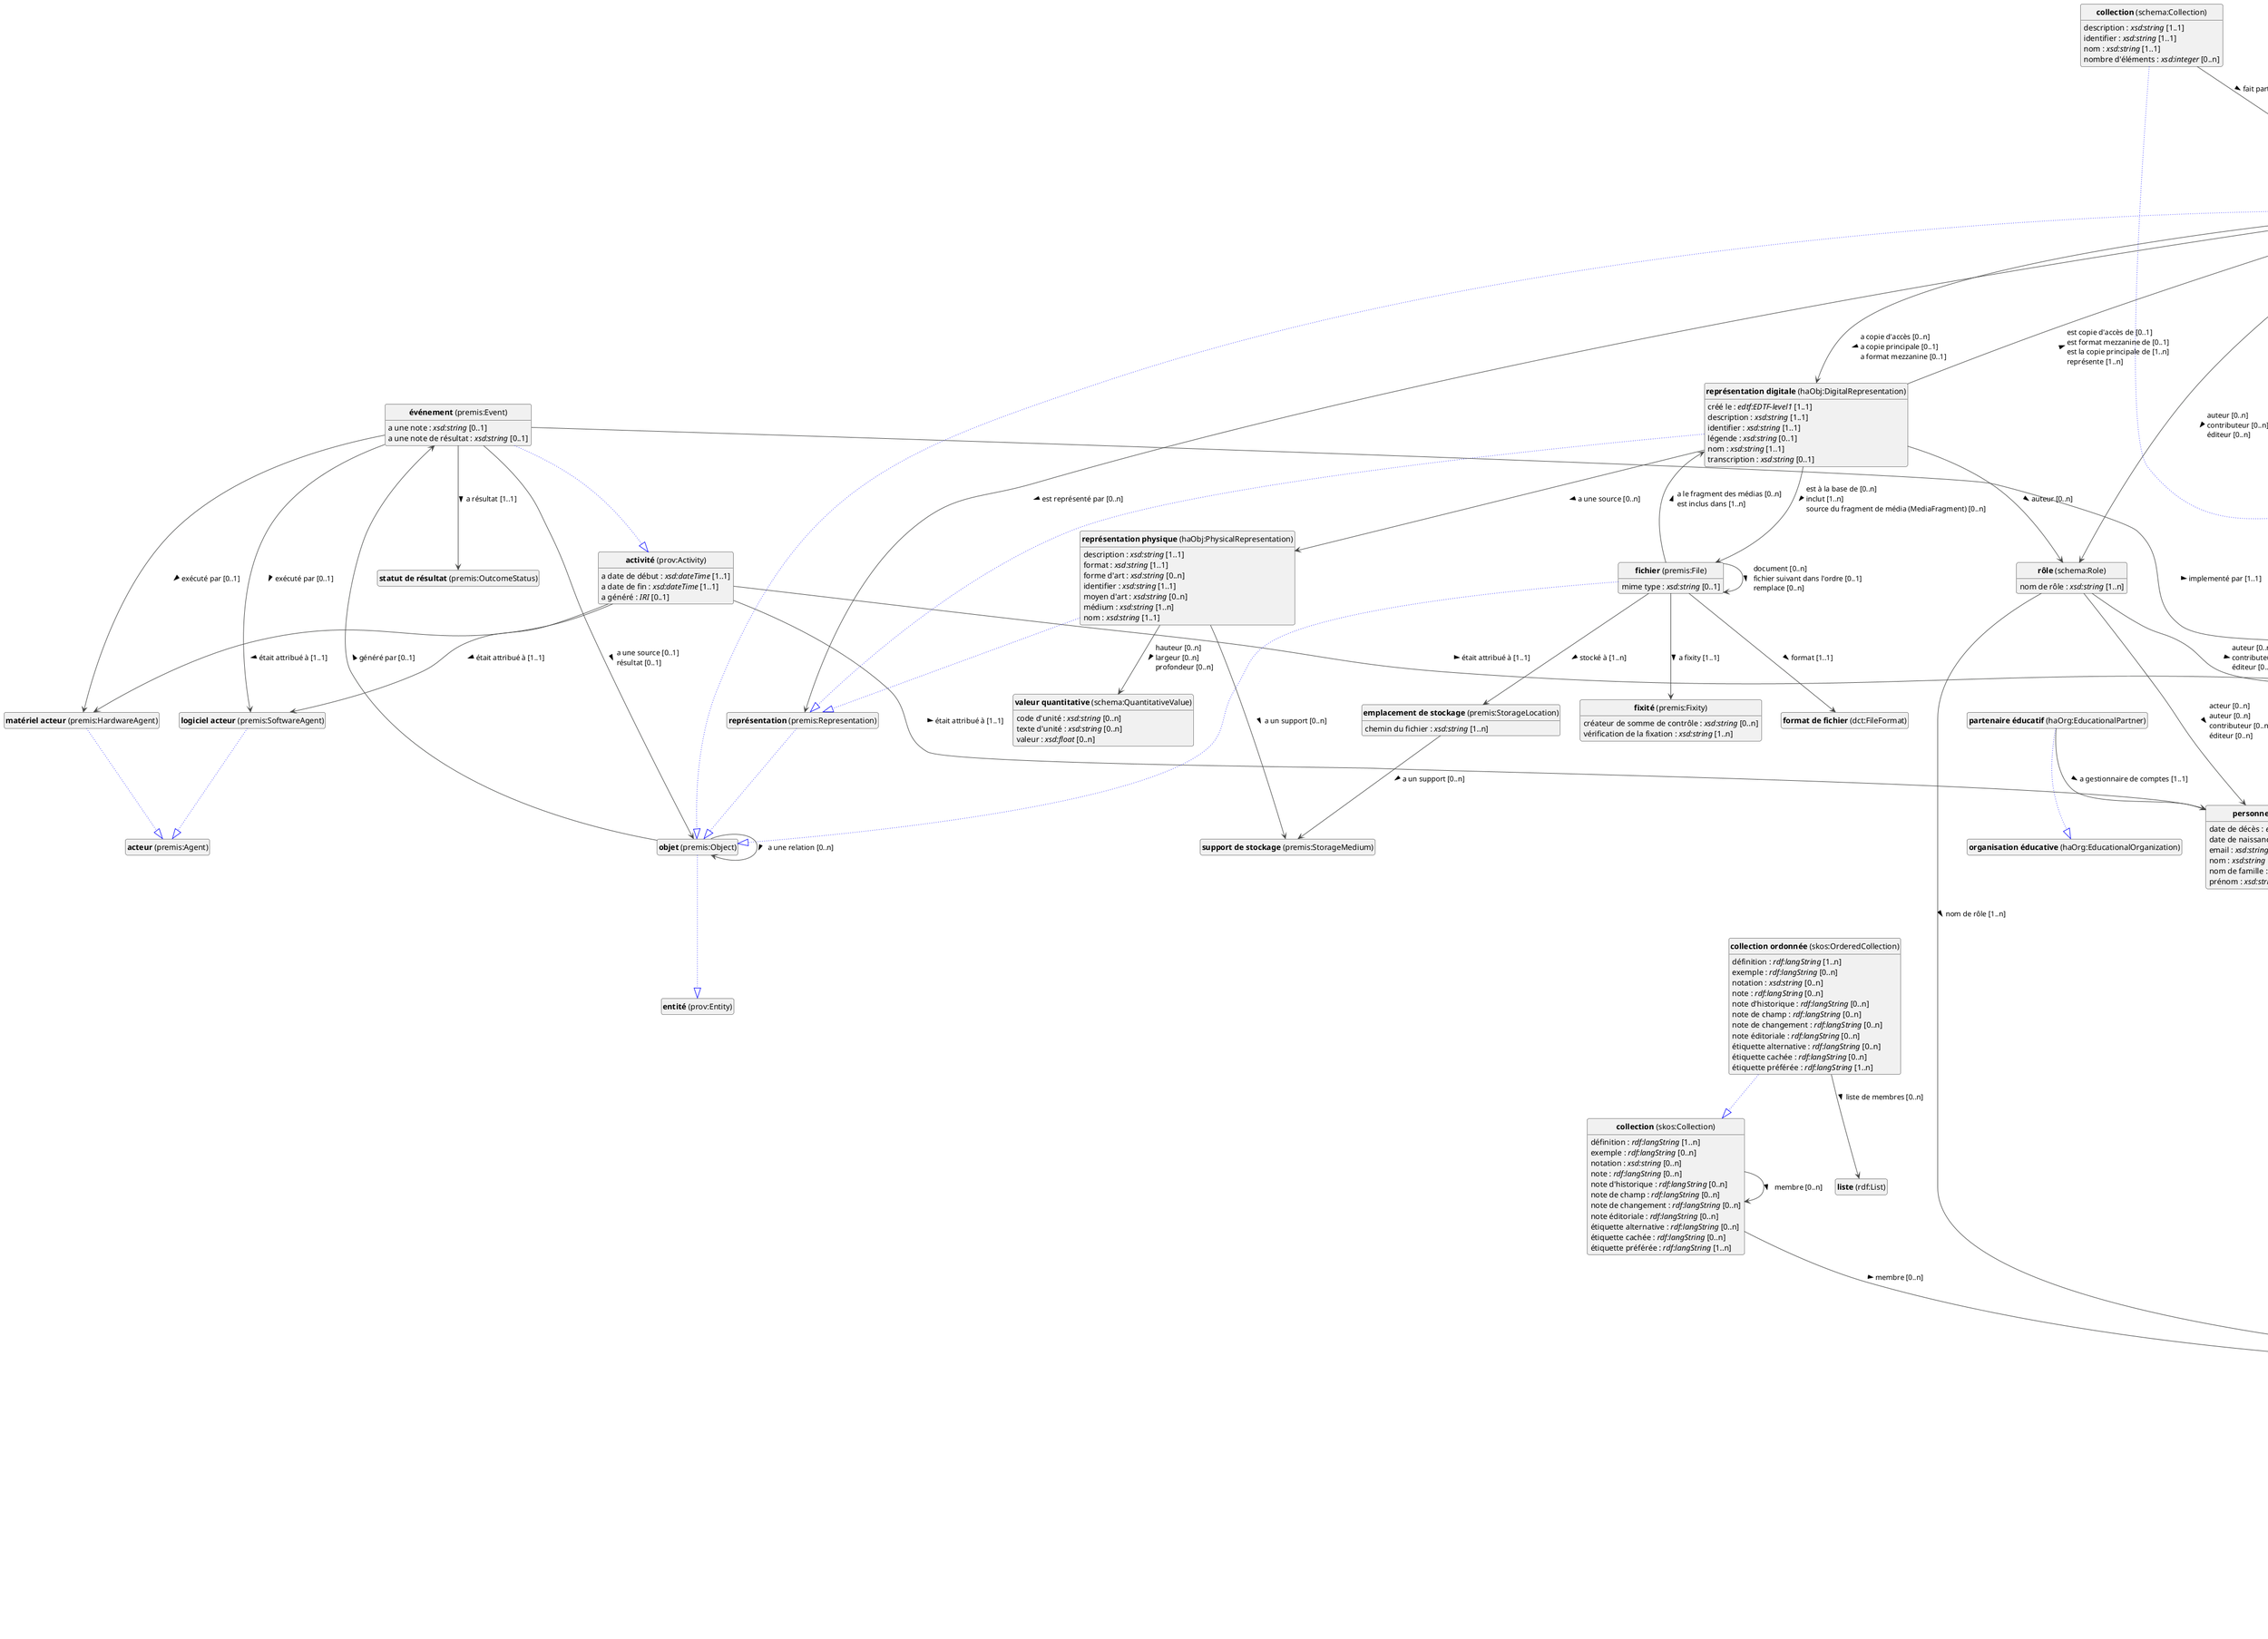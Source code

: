 @startuml
!theme vibrant
skinparam classFontSize 14
!define LIGHTORANGE
skinparam componentStyle uml2
skinparam wrapMessageWidth 1000
skinparam wrapWidth 1000
' skinparam ArrowColor #Maroon
' Remove shadows
skinparam shadowing false
'skinparam linetype polyline
skinparam ArrowMessageAlignment left
top to bottom direction


class "<b>activité</b> (prov:Activity)" as prov_Activity [[#prov%3AActivity]]
class "<b>adresse postale</b> (schema:PostalAddress)" as schema_PostalAddress [[#schema%3APostalAddress]]
class "<b>point de contact</b> (schema:ContactPoint)" as schema_ContactPoint [[#schema%3AContactPoint]]
class "<b>collection</b> (schema:Collection)" as schema_Collection [[#schema%3ACollection]]
class "<b>travail créatif</b> (schema:CreativeWork)" as schema_CreativeWork [[#schema%3ACreativeWork]]
class "<b>collection</b> (skos:Collection)" as skos_Collection [[#skos%3ACollection]]
class "<b>collection ordonnée</b> (skos:OrderedCollection)" as skos_OrderedCollection [[#skos%3AOrderedCollection]]
class "<b>collection</b> (skos:Collection)" as skos_Collection [[#skos%3ACollection]]
class "<b>composant d'archive</b> (schema:ArchiveComponent)" as schema_ArchiveComponent [[#schema%3AArchiveComponent]]
class "<b>travail créatif</b> (schema:CreativeWork)" as schema_CreativeWork [[#schema%3ACreativeWork]]
class "<b>concept</b> (skos:Concept)" as skos_Concept [[#skos%3AConcept]]
class "<b>emplacement de stockage</b> (premis:StorageLocation)" as premis_StorageLocation [[#premis%3AStorageLocation]]
class "<b>entité intellectuelle</b> (premis:IntellectualEntity)" as premis_IntellectualEntity [[#premis%3AIntellectualEntity]]
class "<b>objet</b> (premis:Object)" as premis_Object [[#premis%3AObject]]
class "<b>fichier</b> (premis:File)" as premis_File [[#premis%3AFile]]
class "<b>objet</b> (premis:Object)" as premis_Object [[#premis%3AObject]]
class "<b>fixité</b> (premis:Fixity)" as premis_Fixity [[#premis%3AFixity]]
class "<b>format de fichier</b> (dct:FileFormat)" as dct_FileFormat [[#dct%3AFileFormat]]
class "<b>identifiant local</b> (haObj:LocalIdentifier)" as haObj_LocalIdentifier [[#haObj%3ALocalIdentifier]]
class "<b>concept</b> (skos:Concept)" as skos_Concept [[#skos%3AConcept]]
class "<b>lieu</b> (schema:Place)" as schema_Place [[#schema%3APlace]]
class "<b>liste</b> (rdf:List)" as rdf_List [[#rdf%3AList]]
class "<b>logiciel acteur</b> (premis:SoftwareAgent)" as premis_SoftwareAgent [[#premis%3ASoftwareAgent]]
class "<b>acteur</b> (premis:Agent)" as premis_Agent [[#premis%3AAgent]]
class "<b>logo</b> (haOrg:Logo)" as haOrg_Logo [[#haOrg%3ALogo]]
class "<b>matériel acteur</b> (premis:HardwareAgent)" as premis_HardwareAgent [[#premis%3AHardwareAgent]]
class "<b>acteur</b> (premis:Agent)" as premis_Agent [[#premis%3AAgent]]
class "<b>objet</b> (premis:Object)" as premis_Object [[#premis%3AObject]]
class "<b>entité</b> (prov:Entity)" as prov_Entity [[#prov%3AEntity]]
class "<b>organisation</b> (org:Organization)" as org_Organization [[#org%3AOrganization]]
class "<b>partenaire de contenus</b> (haOrg:ContentPartner)" as haOrg_ContentPartner [[#haOrg%3AContentPartner]]
class "<b>organisation</b> (org:Organization)" as org_Organization [[#org%3AOrganization]]
class "<b>partenaire éducatif</b> (haOrg:EducationalPartner)" as haOrg_EducationalPartner [[#haOrg%3AEducationalPartner]]
class "<b>organisation éducative</b> (haOrg:EducationalOrganization)" as haOrg_EducationalOrganization [[#haOrg%3AEducationalOrganization]]
class "<b>personne</b> (schema:Person)" as schema_Person [[#schema%3APerson]]
class "<b>point de contact</b> (schema:ContactPoint)" as schema_ContactPoint [[#schema%3AContactPoint]]
class "<b>poste</b> (org:Post)" as org_Post [[#org%3APost]]
class "<b>représentation</b> (premis:Representation)" as premis_Representation [[#premis%3ARepresentation]]
class "<b>objet</b> (premis:Object)" as premis_Object [[#premis%3AObject]]
class "<b>représentation digitale</b> (haObj:DigitalRepresentation)" as haObj_DigitalRepresentation [[#haObj%3ADigitalRepresentation]]
class "<b>représentation</b> (premis:Representation)" as premis_Representation [[#premis%3ARepresentation]]
class "<b>représentation physique</b> (haObj:PhysicalRepresentation)" as haObj_PhysicalRepresentation [[#haObj%3APhysicalRepresentation]]
class "<b>représentation</b> (premis:Representation)" as premis_Representation [[#premis%3ARepresentation]]
class "<b>rôle</b> (schema:Role)" as schema_Role [[#schema%3ARole]]
class "<b>rôle</b> (org:Role)" as org_Role [[#org%3ARole]]
class "<b>concept</b> (skos:Concept)" as skos_Concept [[#skos%3AConcept]]
class "<b>schéma de concepts</b> (skos:ConceptScheme)" as skos_ConceptScheme [[#skos%3AConceptScheme]]
class "<b>site</b> (org:Site)" as org_Site [[#org%3ASite]]
class "<b>statut de résultat</b> (premis:OutcomeStatus)" as premis_OutcomeStatus [[#premis%3AOutcomeStatus]]
class "<b>support de stockage</b> (premis:StorageMedium)" as premis_StorageMedium [[#premis%3AStorageMedium]]
class "<b>série du travail créatif</b> (schema:CreativeWorkSeries)" as schema_CreativeWorkSeries [[#schema%3ACreativeWorkSeries]]
class "<b>travail créatif</b> (schema:CreativeWork)" as schema_CreativeWork [[#schema%3ACreativeWork]]
class "<b>type de organisation</b> (haOrg:OrganizationType)" as haOrg_OrganizationType [[#haOrg%3AOrganizationType]]
class "<b>concept</b> (skos:Concept)" as skos_Concept [[#skos%3AConcept]]
class "<b>unité opérationnelle</b> (org:OrganizationalUnit)" as org_OrganizationalUnit [[#org%3AOrganizationalUnit]]
class "<b>organisation</b> (org:Organization)" as org_Organization [[#org%3AOrganization]]
class "<b>valeur quantitative</b> (schema:QuantitativeValue)" as schema_QuantitativeValue [[#schema%3AQuantitativeValue]]
class "<b>épisode</b> (schema:Episode)" as schema_Episode [[#schema%3AEpisode]]
class "<b>travail créatif</b> (schema:CreativeWork)" as schema_CreativeWork [[#schema%3ACreativeWork]]
class "<b>étiquette</b> (skosxl:Label)" as skosxl_Label [[#skosxl%3ALabel]]
class "<b>événement</b> (premis:Event)" as premis_Event [[#premis%3AEvent]]
class "<b>activité</b> (prov:Activity)" as prov_Activity [[#prov%3AActivity]]


prov_Activity : a date de début : <i>xsd:dateTime</i> [1..1]
prov_Activity : a date de fin : <i>xsd:dateTime</i> [1..1]
prov_Activity : a généré : <i>IRI</i> [0..1]

prov_Activity --> org_Organization :était attribué à [1..1]  > 
prov_Activity --> premis_HardwareAgent :était attribué à [1..1]  > 
prov_Activity --> premis_SoftwareAgent :était attribué à [1..1]  > 
prov_Activity --> schema_Person :était attribué à [1..1]  > 


schema_PostalAddress --|> schema_ContactPoint #blue;line.dotted;text:blue

schema_PostalAddress : l'adresse : <i>xsd:string</i> [0..1]
schema_PostalAddress : le code postal : <i>xsd:string</i> [0..1]
schema_PostalAddress : le numéro de boîte postale : <i>xsd:string</i> [0..1]
schema_PostalAddress : pays : <i>rdf:langString</i> [0..1]
schema_PostalAddress : provincie : <i>xsd:string</i> [0..1]
schema_PostalAddress : ville : <i>xsd:string</i> [0..1]



schema_Collection --|> schema_CreativeWork #blue;line.dotted;text:blue

schema_Collection : description : <i>xsd:string</i> [1..1]
schema_Collection : identifier : <i>xsd:string</i> [1..1]
schema_Collection : nom : <i>xsd:string</i> [1..1]
schema_Collection : nombre d'éléments : <i>xsd:integer</i> [0..n]
schema_Collection --> premis_IntellectualEntity :fait partie de [0..n]  > 




skos_Collection : définition : <i>rdf:langString</i> [1..n]
skos_Collection : exemple : <i>rdf:langString</i> [0..n]
skos_Collection : notation : <i>xsd:string</i> [0..n]
skos_Collection : note : <i>rdf:langString</i> [0..n]
skos_Collection : note d'historique : <i>rdf:langString</i> [0..n]
skos_Collection : note de champ : <i>rdf:langString</i> [0..n]
skos_Collection : note de changement : <i>rdf:langString</i> [0..n]
skos_Collection : note éditoriale : <i>rdf:langString</i> [0..n]
skos_Collection : étiquette alternative : <i>rdf:langString</i> [0..n]
skos_Collection : étiquette cachée : <i>rdf:langString</i> [0..n]
skos_Collection : étiquette préférée : <i>rdf:langString</i> [1..n]

skos_Collection --> skos_Collection :membre [0..n]  > 
skos_Collection --> skos_Concept :membre [0..n]  > 


skos_OrderedCollection --|> skos_Collection #blue;line.dotted;text:blue

skos_OrderedCollection : définition : <i>rdf:langString</i> [1..n]
skos_OrderedCollection : exemple : <i>rdf:langString</i> [0..n]
skos_OrderedCollection : notation : <i>xsd:string</i> [0..n]
skos_OrderedCollection : note : <i>rdf:langString</i> [0..n]
skos_OrderedCollection : note d'historique : <i>rdf:langString</i> [0..n]
skos_OrderedCollection : note de champ : <i>rdf:langString</i> [0..n]
skos_OrderedCollection : note de changement : <i>rdf:langString</i> [0..n]
skos_OrderedCollection : note éditoriale : <i>rdf:langString</i> [0..n]
skos_OrderedCollection : étiquette alternative : <i>rdf:langString</i> [0..n]
skos_OrderedCollection : étiquette cachée : <i>rdf:langString</i> [0..n]
skos_OrderedCollection : étiquette préférée : <i>rdf:langString</i> [1..n]
skos_OrderedCollection --> rdf_List :liste de membres [0..n]  > 



schema_ArchiveComponent --|> schema_CreativeWork #blue;line.dotted;text:blue

schema_ArchiveComponent : description : <i>xsd:string</i> [1..1]
schema_ArchiveComponent : nom : <i>xsd:string</i> [1..1]



skos_Concept : définition : <i>rdf:langString</i> [1..n]
skos_Concept : exemple : <i>rdf:langString</i> [0..n]
skos_Concept : notation : <i>xsd:string</i> [0..n]
skos_Concept : note : <i>rdf:langString</i> [0..n]
skos_Concept : note d'historique : <i>rdf:langString</i> [0..n]
skos_Concept : note de champ : <i>rdf:langString</i> [0..n]
skos_Concept : note de changement : <i>rdf:langString</i> [0..n]
skos_Concept : note éditoriale : <i>rdf:langString</i> [0..n]
skos_Concept : étiquette alternative : <i>rdf:langString</i> [0..n]
skos_Concept : étiquette cachée : <i>rdf:langString</i> [0..n]
skos_Concept : étiquette préférée : <i>rdf:langString</i> [1..n]

skos_Concept --> skos_Concept :correspondance exacte [0..n]  \lcorrespondance large [0..n]  \lcorrespondance liée [0..n]  \lcorrespondance proche [0..n]  \lcorrespondance étroite [0..n]  \llié [0..n]  \lplus large [0..n]  \lplus large transitive [0..n]  \lplus étroit [0..n]  \lplus étroit transitive [0..n]  \lrelation de correspondance [0..n]  \lrelation sémantique [0..n]  > 
skos_Concept --> skos_ConceptScheme :concept supérieur de [0..n]  \ldans le schéma [1..n]  > 
skos_Concept --> skosxl_Label :label préféré [1..n]  > 



premis_StorageLocation : chemin du fichier : <i>xsd:string</i> [1..n]
premis_StorageLocation --> premis_StorageMedium :a un support [0..n]  > 


premis_IntellectualEntity --|> premis_Object #blue;line.dotted;text:blue

premis_IntellectualEntity : année de copyright : <i>xsd:integer</i> [0..n]
premis_IntellectualEntity : avis de copyright : <i>xsd:string</i> [0..n]
premis_IntellectualEntity : date de création : <i>edtf:EDTF-level1</i> [0..1]
premis_IntellectualEntity : date de publication : <i>edtf:EDTF-level1</i> [0..1]
premis_IntellectualEntity : description : <i>xsd:string</i> [1..1]
premis_IntellectualEntity : disponible le : <i>xsd:dateTime</i> [0..n]
premis_IntellectualEntity : durée : <i>xsd:dateTime</i> [0..1]
premis_IntellectualEntity : en langue : <i>xsd:string</i> [1..n]
premis_IntellectualEntity : genre : <i>xsd:string</i> [0..n]
premis_IntellectualEntity : identifier : <i>xsd:string</i> [1..1]
premis_IntellectualEntity : mots-clés : <i>xsd:string</i> [0..n]
premis_IntellectualEntity : nom : <i>xsd:string</i> [1..1]
premis_IntellectualEntity : nom alternatif : <i>xsd:string</i> [0..n]
premis_IntellectualEntity : résumé : <i>xsd:string</i> [0..1]
premis_IntellectualEntity : sur : <i>IRI</i> [0..n]
premis_IntellectualEntity : temporelle : <i>rdf:langString</i> [0..n]
premis_IntellectualEntity : texte de crédit : <i>xsd:string</i> [0..n]


premis_IntellectualEntity --> haObj_DigitalRepresentation :a copie d'accès [0..n]  \la copie principale [0..1]  \la format mezzanine [0..1]  > 
premis_IntellectualEntity --> haObj_LocalIdentifier :identificateur local [0..n]  > 
premis_IntellectualEntity --> haOrg_ContentPartner :mainteneur/responsable [1..1]  > 
premis_IntellectualEntity --> org_Organization :détenteur des droits d'auteur [0..n]  > 
premis_IntellectualEntity --> premis_IntellectualEntity :a partie [0..n]  \lfait partie de [0..n]  > 
premis_IntellectualEntity --> premis_Representation :est représenté par [0..n]  > 

premis_IntellectualEntity --> schema_ArchiveComponent :est partie de [0..n]  > 
premis_IntellectualEntity --> schema_CreativeWorkSeries :est partie de [0..n]  > 
premis_IntellectualEntity --> schema_Episode :est partie de [0..n]  > 
premis_IntellectualEntity --> schema_Person :détenteur des droits d'auteur [0..n]  > 
premis_IntellectualEntity --> schema_Place :spatial [0..n]  > 
premis_IntellectualEntity --> schema_Role :auteur [0..n]  \lcontributeur [0..n]  \léditeur [0..n]  > 
premis_IntellectualEntity --> skos_Concept :licence [0..n]  > 




premis_File --|> premis_Object #blue;line.dotted;text:blue

premis_File : mime type : <i>xsd:string</i> [0..1]
premis_File --> dct_FileFormat :format [1..1]  > 
premis_File --> haObj_DigitalRepresentation :a le fragment des médias [0..n]  \lest inclus dans [1..n]  > 
premis_File --> premis_File :document [0..n]  \lfichier suivant dans l'ordre [0..1]  \lremplace [0..n]  > 
premis_File --> premis_Fixity :a fixity [1..1]  > 
premis_File --> premis_StorageLocation :stocké à [1..n]  > 



premis_Fixity : créateur de somme de contrôle : <i>xsd:string</i> [0..n]
premis_Fixity : vérification de la fixation : <i>xsd:string</i> [1..n]




haObj_LocalIdentifier --|> skos_Concept #blue;line.dotted;text:blue

haObj_LocalIdentifier : valeur : <i>xsd:string</i> [1..1]



schema_Place : description : <i>xsd:string</i> [1..1]
schema_Place : nom : <i>xsd:string</i> [1..1]




premis_SoftwareAgent --|> premis_Agent #blue;line.dotted;text:blue




premis_HardwareAgent --|> premis_Agent #blue;line.dotted;text:blue


premis_Object --|> prov_Entity #blue;line.dotted;text:blue

premis_Object --> premis_Event :généré par [0..1]  > 
premis_Object --> premis_Object :a une relation [0..n]  > 


org_Organization : description : <i>rdf:langString</i> [0..1]
org_Organization : label alternatif : <i>rdf:langString</i> [0..n]
org_Organization : label préféré : <i>rdf:langString</i> [1..1]
org_Organization : page d'accueil : <i>IRI</i> [0..1]

org_Organization --> haOrg_Logo :logo [0..n]  > 
org_Organization --> haOrg_OrganizationType :classification [0..n]  > 
org_Organization --> org_OrganizationalUnit :possède une Unité [0..n]  > 
org_Organization --> org_Post :possède un poste [0..n]  > 
org_Organization --> org_Site :a un site [0..n]  \la un site principal [0..1]  > 

org_Organization --> schema_ContactPoint :point de contact [0..n]  > 
org_Organization --> schema_Person :a gestionnaire de comptes [0..1]  > 

haOrg_ContentPartner --|> org_Organization #blue;line.dotted;text:blue

haOrg_ContentPartner --> schema_Person :a gestionnaire de comptes [1..1]  > 

haOrg_EducationalPartner --|> haOrg_EducationalOrganization #blue;line.dotted;text:blue

haOrg_EducationalPartner --> schema_Person :a gestionnaire de comptes [1..1]  > 


schema_Person : date de décès : <i>edtf:EDTF-level1</i> [0..n]
schema_Person : date de naissance : <i>edtf:EDTF-level1</i> [0..n]
schema_Person : email : <i>xsd:string</i> [0..n]
schema_Person : nom : <i>xsd:string</i> [0..1]
schema_Person : nom de famille : <i>xsd:string</i> [1..1]
schema_Person : prénom : <i>xsd:string</i> [1..1]

schema_Person --> org_Organization :est le Gestionnaire de Comptes de [0..1]  > 
schema_Person --> org_Post :occupe [0..n]  > 



schema_ContactPoint : e-mail : <i>xsd:string</i> [0..n]
schema_ContactPoint : numéro de téléphone : <i>xsd:string</i> [0..n]
schema_ContactPoint : type de contact : <i>xsd:string</i> [1..1]



org_Post --> org_Organization :poste chez [1..n]  > 
org_Post --> org_Role :rôle [1..n]  > 

premis_Representation --|> premis_Object #blue;line.dotted;text:blue


haObj_DigitalRepresentation --|> premis_Representation #blue;line.dotted;text:blue

haObj_DigitalRepresentation : créé le : <i>edtf:EDTF-level1</i> [1..1]
haObj_DigitalRepresentation : description : <i>xsd:string</i> [1..1]
haObj_DigitalRepresentation : identifier : <i>xsd:string</i> [1..1]
haObj_DigitalRepresentation : légende : <i>xsd:string</i> [0..1]
haObj_DigitalRepresentation : nom : <i>xsd:string</i> [1..1]
haObj_DigitalRepresentation : transcription : <i>xsd:string</i> [0..1]

haObj_DigitalRepresentation --> haObj_PhysicalRepresentation :a une source [0..n]  > 
haObj_DigitalRepresentation --> premis_File :est à la base de [0..n]  \linclut [1..n]  \lsource du fragment de média (MediaFragment) [0..n]  > 
haObj_DigitalRepresentation --> premis_IntellectualEntity :est copie d'accès de [0..1]  \lest format mezzanine de [0..1]  \lest la copie principale de [1..n]  \lreprésente [1..n]  > 
haObj_DigitalRepresentation --> schema_Role :auteur [0..n]  > 


haObj_PhysicalRepresentation --|> premis_Representation #blue;line.dotted;text:blue

haObj_PhysicalRepresentation : description : <i>xsd:string</i> [1..1]
haObj_PhysicalRepresentation : format : <i>xsd:string</i> [1..1]
haObj_PhysicalRepresentation : forme d'art : <i>xsd:string</i> [0..n]
haObj_PhysicalRepresentation : identifier : <i>xsd:string</i> [1..1]
haObj_PhysicalRepresentation : moyen d'art : <i>xsd:string</i> [0..n]
haObj_PhysicalRepresentation : médium : <i>xsd:string</i> [1..n]
haObj_PhysicalRepresentation : nom : <i>xsd:string</i> [1..1]
haObj_PhysicalRepresentation --> premis_StorageMedium :a un support [0..n]  > 
haObj_PhysicalRepresentation --> schema_QuantitativeValue :hauteur [0..n]  \llargeur [0..n]  \lprofondeur [0..n]  > 



schema_Role : nom de rôle : <i>xsd:string</i> [1..n]
schema_Role --> org_Organization :auteur [0..n]  \lcontributeur [0..n]  \léditeur [0..n]  > 
schema_Role --> schema_Person :acteur [0..n]  \lauteur [0..n]  \lcontributeur [0..n]  \léditeur [0..n]  > 
schema_Role --> skos_Concept :nom de rôle [1..n]  > 


org_Role --|> skos_Concept #blue;line.dotted;text:blue

org_Role : label préféré : <i>rdf:langString</i> [1..1]



skos_ConceptScheme : définition : <i>rdf:langString</i> [1..n]
skos_ConceptScheme : exemple : <i>rdf:langString</i> [0..n]
skos_ConceptScheme : notation : <i>xsd:string</i> [0..n]
skos_ConceptScheme : note : <i>rdf:langString</i> [0..n]
skos_ConceptScheme : note d'historique : <i>rdf:langString</i> [0..n]
skos_ConceptScheme : note de champ : <i>rdf:langString</i> [0..n]
skos_ConceptScheme : note de changement : <i>rdf:langString</i> [0..n]
skos_ConceptScheme : note éditoriale : <i>rdf:langString</i> [0..n]
skos_ConceptScheme : étiquette alternative : <i>rdf:langString</i> [0..n]
skos_ConceptScheme : étiquette cachée : <i>rdf:langString</i> [0..n]
skos_ConceptScheme : étiquette préférée : <i>rdf:langString</i> [1..n]

skos_ConceptScheme --> skos_Concept :a pour concept supérieur [0..n]  > 



org_Site --> schema_PostalAddress :adresse du Site [0..1]  > 





schema_CreativeWorkSeries --|> schema_CreativeWork #blue;line.dotted;text:blue

schema_CreativeWorkSeries : description : <i>xsd:string</i> [1..1]
schema_CreativeWorkSeries : identifier : <i>xsd:string</i> [1..1]
schema_CreativeWorkSeries : nom : <i>xsd:string</i> [1..1]
schema_CreativeWorkSeries : numéro de saison : <i>xsd:integer</i> [0..n]



haOrg_OrganizationType --|> skos_Concept #blue;line.dotted;text:blue


org_OrganizationalUnit --|> org_Organization #blue;line.dotted;text:blue

org_OrganizationalUnit --> org_Organization :unité de [1..n]  > 


schema_QuantitativeValue : code d'unité : <i>xsd:string</i> [0..n]
schema_QuantitativeValue : texte d'unité : <i>xsd:string</i> [0..n]
schema_QuantitativeValue : valeur : <i>xsd:float</i> [0..n]



schema_Episode --|> schema_CreativeWork #blue;line.dotted;text:blue

schema_Episode : description : <i>xsd:string</i> [1..1]
schema_Episode : identifier : <i>xsd:string</i> [1..1]
schema_Episode : nom : <i>xsd:string</i> [1..1]



skosxl_Label : définition : <i>rdf:langString</i> [1..n]
skosxl_Label : exemple : <i>rdf:langString</i> [0..n]
skosxl_Label : forme littérale : <i>rdf:langString</i> [1..1]
skosxl_Label : notation : <i>xsd:string</i> [0..n]
skosxl_Label : note : <i>rdf:langString</i> [0..n]
skosxl_Label : note d'historique : <i>rdf:langString</i> [0..n]
skosxl_Label : note de champ : <i>rdf:langString</i> [0..n]
skosxl_Label : note de changement : <i>rdf:langString</i> [0..n]
skosxl_Label : note éditoriale : <i>rdf:langString</i> [0..n]
skosxl_Label : étiquette alternative : <i>rdf:langString</i> [0..n]
skosxl_Label : étiquette cachée : <i>rdf:langString</i> [0..n]
skosxl_Label : étiquette préférée : <i>rdf:langString</i> [1..n]



premis_Event --|> prov_Activity #blue;line.dotted;text:blue

premis_Event : a une note : <i>xsd:string</i> [0..1]
premis_Event : a une note de résultat : <i>xsd:string</i> [0..1]
premis_Event --> org_Organization :implementé par [1..1]  > 
premis_Event --> premis_HardwareAgent :exécuté par [0..1]  > 
premis_Event --> premis_Object :a une source [0..1]  \lrésultat [0..1]  > 
premis_Event --> premis_OutcomeStatus :a résultat [1..1]  > 
premis_Event --> premis_SoftwareAgent :exécuté par [0..1]  > 



hide circle
hide methods
hide empty members
@enduml


